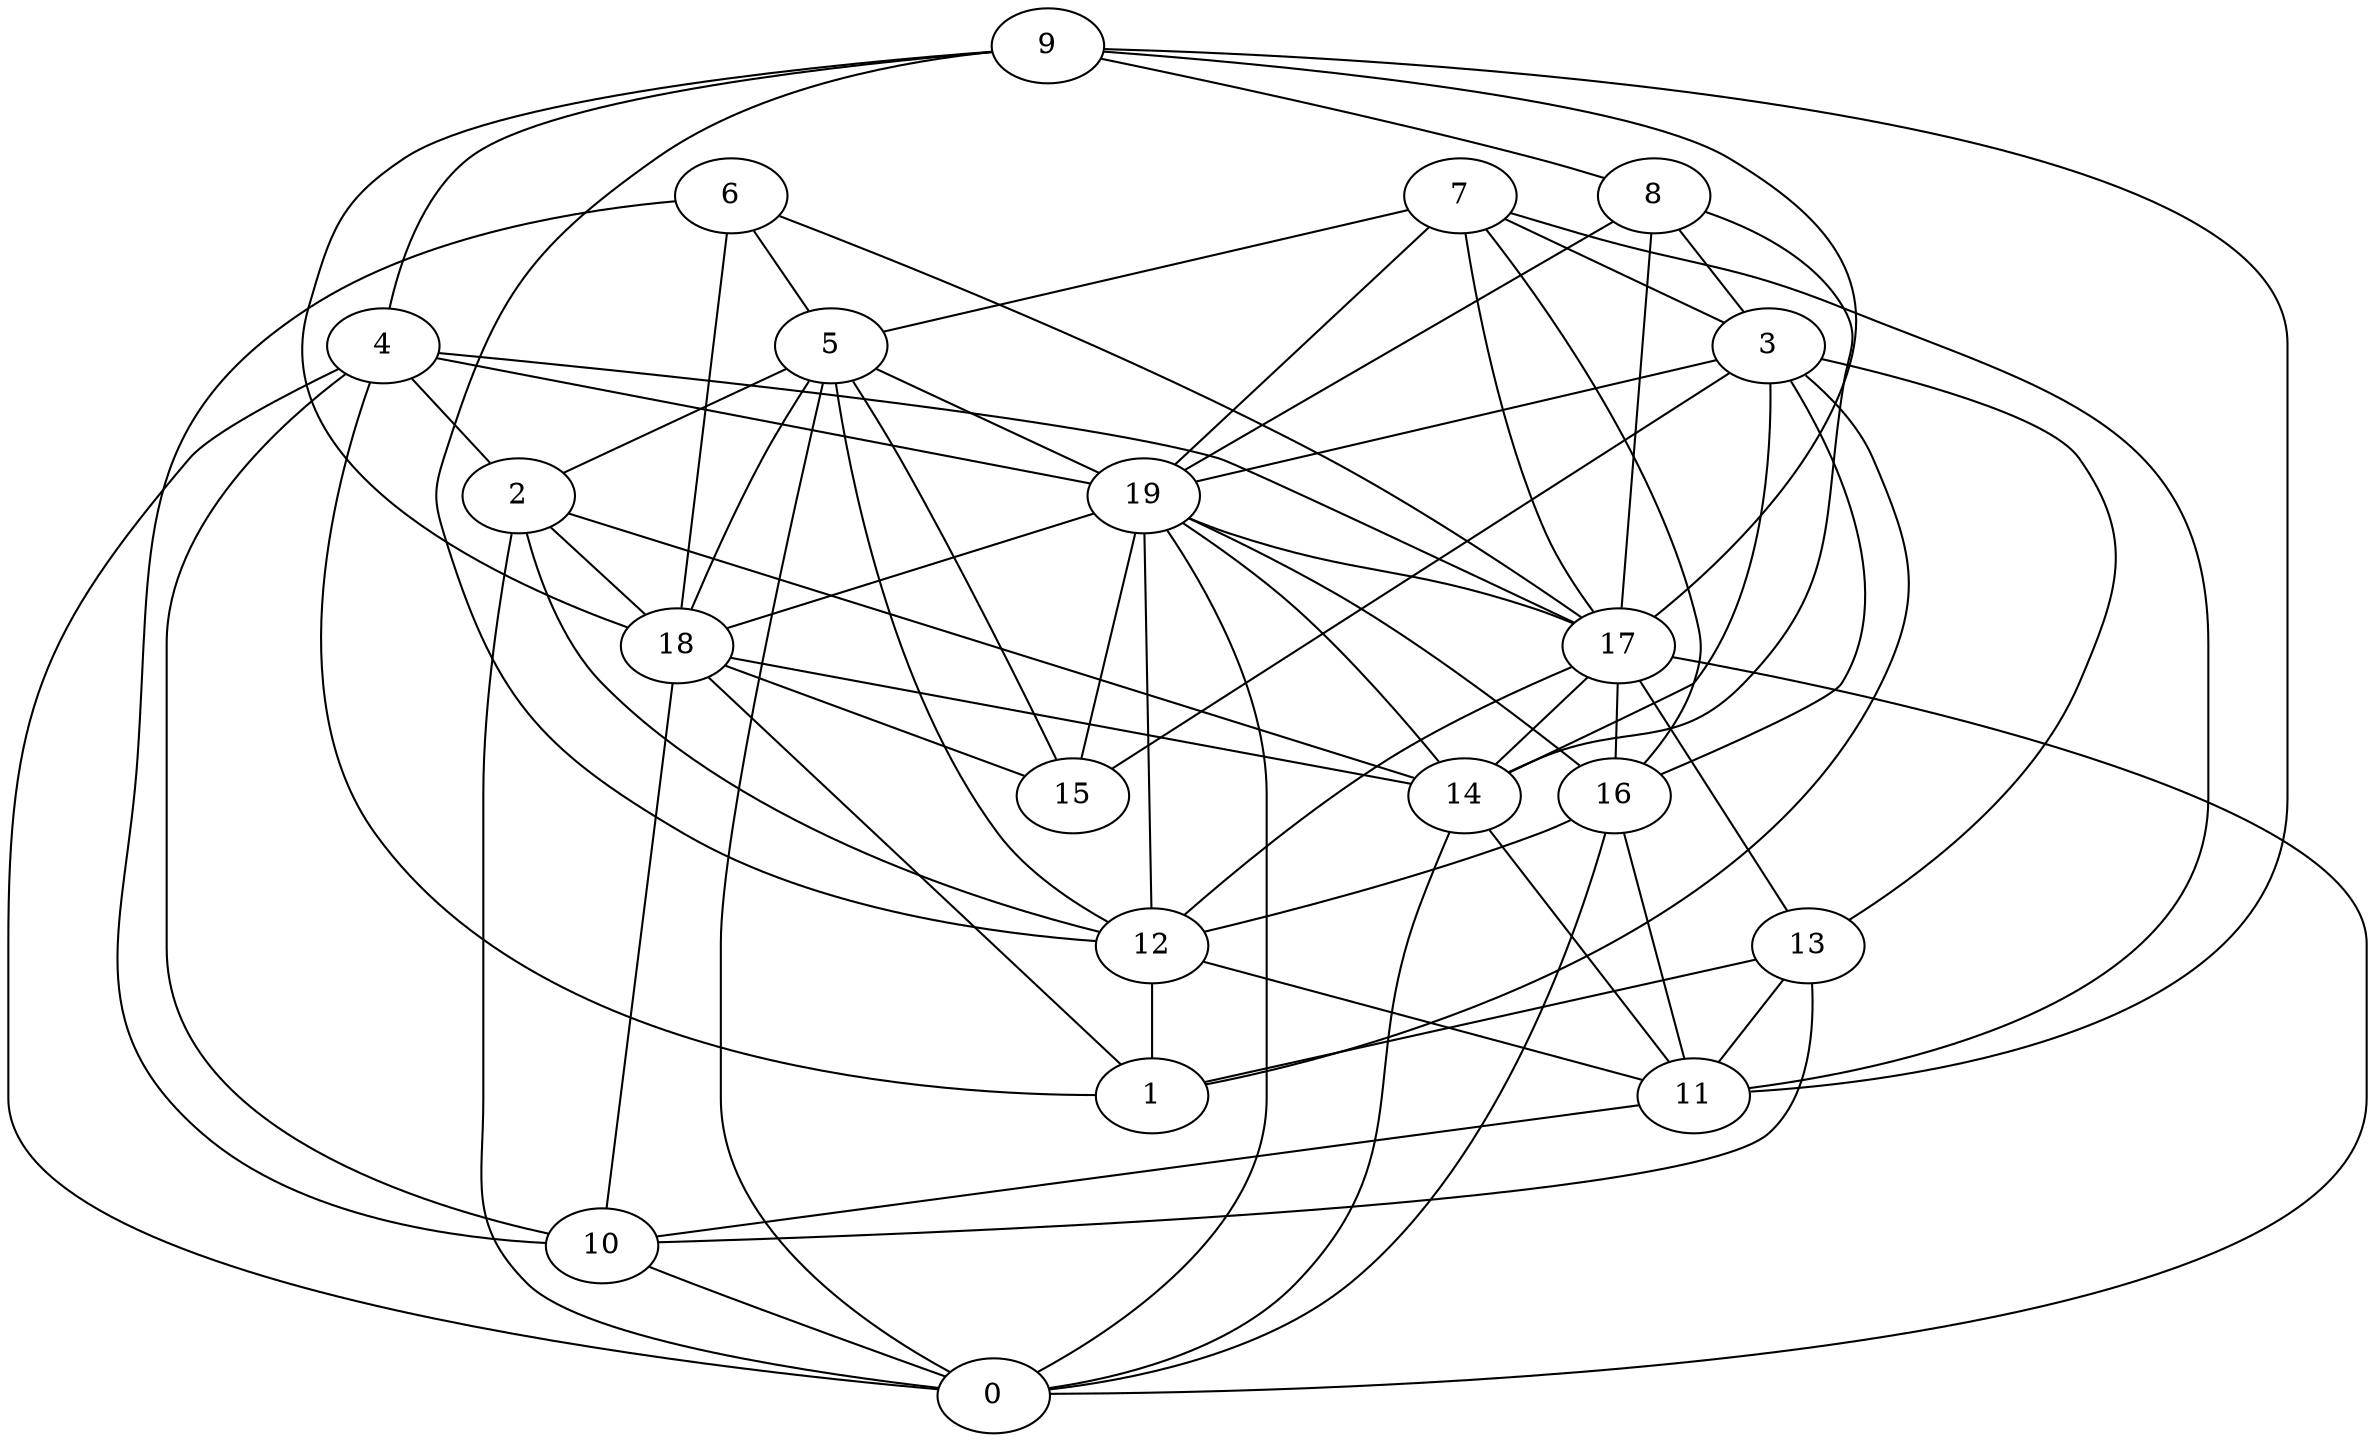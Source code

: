 digraph GG_graph {

subgraph G_graph {
edge [color = black]
"2" -> "14" [dir = none]
"2" -> "0" [dir = none]
"2" -> "12" [dir = none]
"6" -> "17" [dir = none]
"6" -> "10" [dir = none]
"6" -> "18" [dir = none]
"19" -> "15" [dir = none]
"19" -> "12" [dir = none]
"19" -> "17" [dir = none]
"19" -> "14" [dir = none]
"8" -> "17" [dir = none]
"8" -> "14" [dir = none]
"3" -> "1" [dir = none]
"3" -> "16" [dir = none]
"16" -> "11" [dir = none]
"16" -> "0" [dir = none]
"14" -> "0" [dir = none]
"5" -> "0" [dir = none]
"5" -> "15" [dir = none]
"9" -> "18" [dir = none]
"9" -> "17" [dir = none]
"9" -> "12" [dir = none]
"10" -> "0" [dir = none]
"12" -> "1" [dir = none]
"4" -> "17" [dir = none]
"4" -> "0" [dir = none]
"4" -> "10" [dir = none]
"17" -> "13" [dir = none]
"17" -> "0" [dir = none]
"17" -> "16" [dir = none]
"17" -> "14" [dir = none]
"17" -> "12" [dir = none]
"7" -> "5" [dir = none]
"7" -> "3" [dir = none]
"7" -> "19" [dir = none]
"7" -> "16" [dir = none]
"7" -> "11" [dir = none]
"13" -> "10" [dir = none]
"19" -> "16" [dir = none]
"3" -> "15" [dir = none]
"5" -> "18" [dir = none]
"2" -> "18" [dir = none]
"18" -> "14" [dir = none]
"9" -> "4" [dir = none]
"14" -> "11" [dir = none]
"3" -> "13" [dir = none]
"4" -> "1" [dir = none]
"8" -> "19" [dir = none]
"18" -> "10" [dir = none]
"9" -> "8" [dir = none]
"5" -> "2" [dir = none]
"6" -> "5" [dir = none]
"5" -> "12" [dir = none]
"16" -> "12" [dir = none]
"12" -> "11" [dir = none]
"18" -> "15" [dir = none]
"4" -> "2" [dir = none]
"9" -> "11" [dir = none]
"7" -> "17" [dir = none]
"8" -> "3" [dir = none]
"11" -> "10" [dir = none]
"19" -> "0" [dir = none]
"18" -> "1" [dir = none]
"5" -> "19" [dir = none]
"19" -> "18" [dir = none]
"3" -> "19" [dir = none]
"4" -> "19" [dir = none]
"3" -> "14" [dir = none]
"13" -> "1" [dir = none]
"13" -> "11" [dir = none]
}

}
